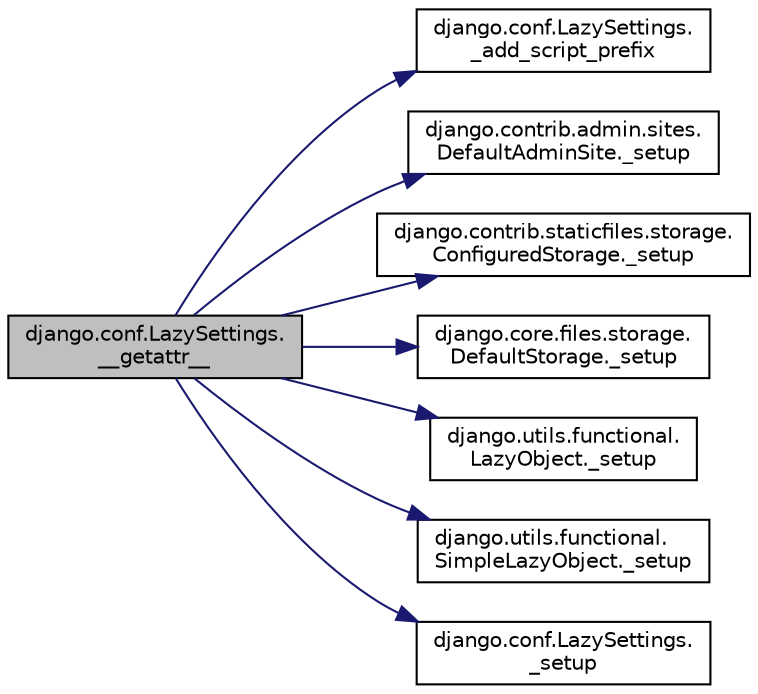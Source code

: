 digraph "django.conf.LazySettings.__getattr__"
{
 // LATEX_PDF_SIZE
  edge [fontname="Helvetica",fontsize="10",labelfontname="Helvetica",labelfontsize="10"];
  node [fontname="Helvetica",fontsize="10",shape=record];
  rankdir="LR";
  Node1 [label="django.conf.LazySettings.\l__getattr__",height=0.2,width=0.4,color="black", fillcolor="grey75", style="filled", fontcolor="black",tooltip=" "];
  Node1 -> Node2 [color="midnightblue",fontsize="10",style="solid",fontname="Helvetica"];
  Node2 [label="django.conf.LazySettings.\l_add_script_prefix",height=0.2,width=0.4,color="black", fillcolor="white", style="filled",URL="$dc/d44/classdjango_1_1conf_1_1_lazy_settings.html#a04be1d067e6e05abdb610365a8fdeedc",tooltip=" "];
  Node1 -> Node3 [color="midnightblue",fontsize="10",style="solid",fontname="Helvetica"];
  Node3 [label="django.contrib.admin.sites.\lDefaultAdminSite._setup",height=0.2,width=0.4,color="black", fillcolor="white", style="filled",URL="$d4/d37/classdjango_1_1contrib_1_1admin_1_1sites_1_1_default_admin_site.html#ad03b80618011934dee5cea74969b7879",tooltip=" "];
  Node1 -> Node4 [color="midnightblue",fontsize="10",style="solid",fontname="Helvetica"];
  Node4 [label="django.contrib.staticfiles.storage.\lConfiguredStorage._setup",height=0.2,width=0.4,color="black", fillcolor="white", style="filled",URL="$d8/d03/classdjango_1_1contrib_1_1staticfiles_1_1storage_1_1_configured_storage.html#a6a69ea64de2f1e41a281a601a10228fb",tooltip=" "];
  Node1 -> Node5 [color="midnightblue",fontsize="10",style="solid",fontname="Helvetica"];
  Node5 [label="django.core.files.storage.\lDefaultStorage._setup",height=0.2,width=0.4,color="black", fillcolor="white", style="filled",URL="$d6/d94/classdjango_1_1core_1_1files_1_1storage_1_1_default_storage.html#adec12cae7d96383960f2b4a89cef313a",tooltip=" "];
  Node1 -> Node6 [color="midnightblue",fontsize="10",style="solid",fontname="Helvetica"];
  Node6 [label="django.utils.functional.\lLazyObject._setup",height=0.2,width=0.4,color="black", fillcolor="white", style="filled",URL="$d7/d7a/classdjango_1_1utils_1_1functional_1_1_lazy_object.html#a16ef0843ad966768d3b511f2bc04d126",tooltip=" "];
  Node1 -> Node7 [color="midnightblue",fontsize="10",style="solid",fontname="Helvetica"];
  Node7 [label="django.utils.functional.\lSimpleLazyObject._setup",height=0.2,width=0.4,color="black", fillcolor="white", style="filled",URL="$d3/d4f/classdjango_1_1utils_1_1functional_1_1_simple_lazy_object.html#af02e322a0e00894b30483e402466b596",tooltip=" "];
  Node1 -> Node8 [color="midnightblue",fontsize="10",style="solid",fontname="Helvetica"];
  Node8 [label="django.conf.LazySettings.\l_setup",height=0.2,width=0.4,color="black", fillcolor="white", style="filled",URL="$dc/d44/classdjango_1_1conf_1_1_lazy_settings.html#adf660c297b9e587148be69c43bc11f35",tooltip=" "];
}
